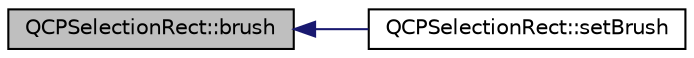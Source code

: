 digraph "QCPSelectionRect::brush"
{
  edge [fontname="Helvetica",fontsize="10",labelfontname="Helvetica",labelfontsize="10"];
  node [fontname="Helvetica",fontsize="10",shape=record];
  rankdir="LR";
  Node16 [label="QCPSelectionRect::brush",height=0.2,width=0.4,color="black", fillcolor="grey75", style="filled", fontcolor="black"];
  Node16 -> Node17 [dir="back",color="midnightblue",fontsize="10",style="solid",fontname="Helvetica"];
  Node17 [label="QCPSelectionRect::setBrush",height=0.2,width=0.4,color="black", fillcolor="white", style="filled",URL="$class_q_c_p_selection_rect.html#ab0c66f1484418782efa01f4153611080"];
}
